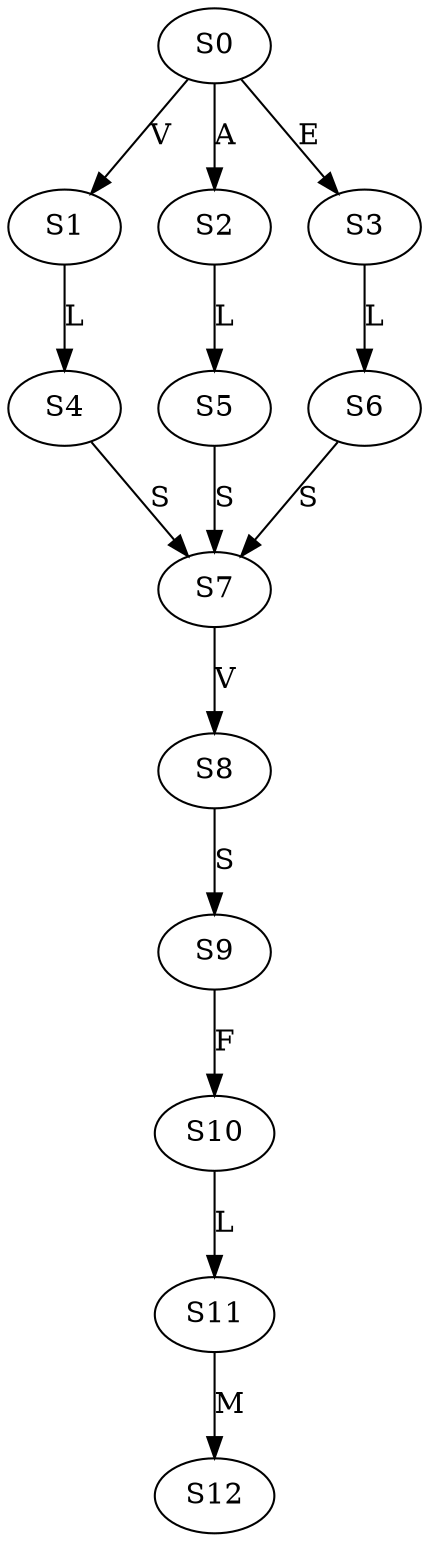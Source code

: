 strict digraph  {
	S0 -> S1 [ label = V ];
	S0 -> S2 [ label = A ];
	S0 -> S3 [ label = E ];
	S1 -> S4 [ label = L ];
	S2 -> S5 [ label = L ];
	S3 -> S6 [ label = L ];
	S4 -> S7 [ label = S ];
	S5 -> S7 [ label = S ];
	S6 -> S7 [ label = S ];
	S7 -> S8 [ label = V ];
	S8 -> S9 [ label = S ];
	S9 -> S10 [ label = F ];
	S10 -> S11 [ label = L ];
	S11 -> S12 [ label = M ];
}

